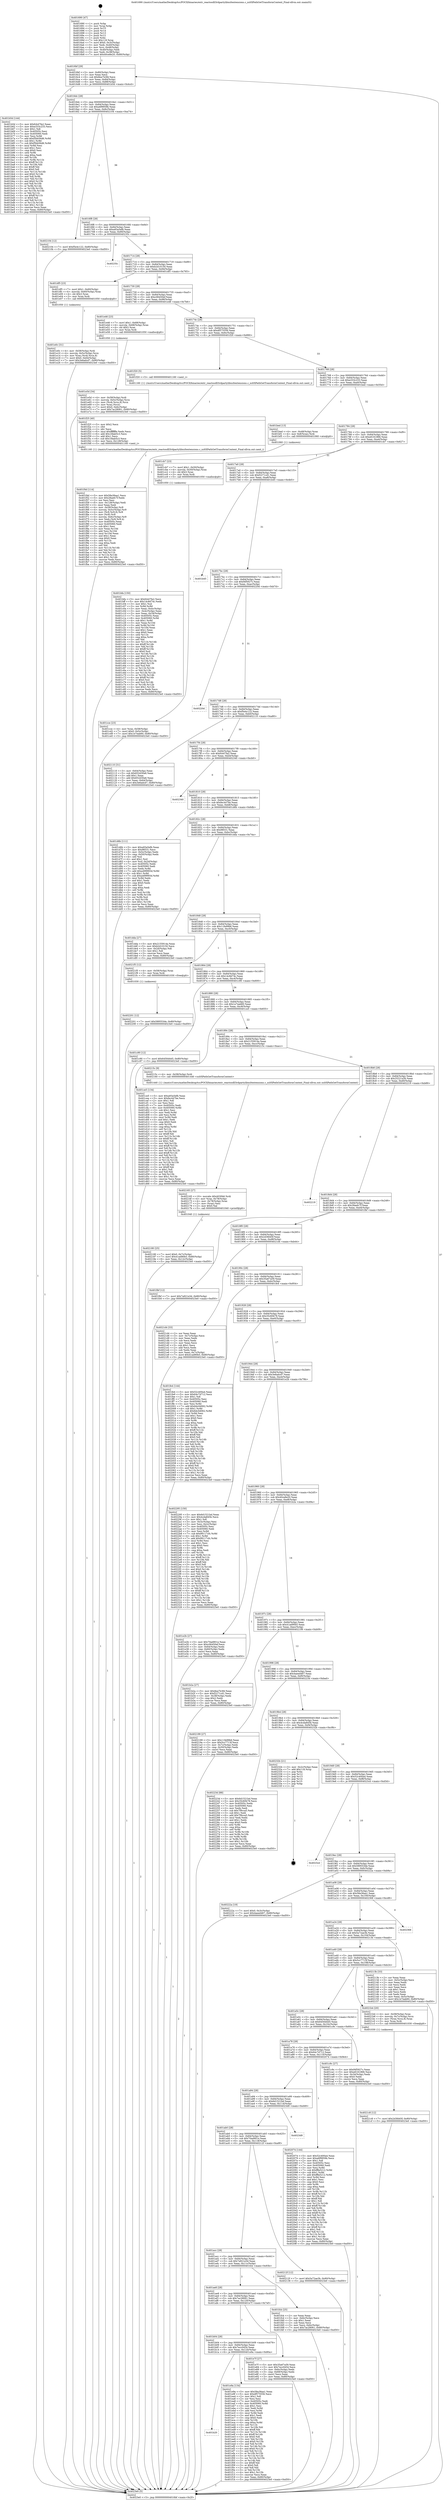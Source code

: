 digraph "0x401690" {
  label = "0x401690 (/mnt/c/Users/mathe/Desktop/tcc/POCII/binaries/extr_reactosdll3rdpartylibxsltextensions.c_xsltXPathGetTransformContext_Final-ollvm.out::main(0))"
  labelloc = "t"
  node[shape=record]

  Entry [label="",width=0.3,height=0.3,shape=circle,fillcolor=black,style=filled]
  "0x4016bf" [label="{
     0x4016bf [29]\l
     | [instrs]\l
     &nbsp;&nbsp;0x4016bf \<+3\>: mov -0x80(%rbp),%eax\l
     &nbsp;&nbsp;0x4016c2 \<+2\>: mov %eax,%ecx\l
     &nbsp;&nbsp;0x4016c4 \<+6\>: sub $0x8ea7b3fd,%ecx\l
     &nbsp;&nbsp;0x4016ca \<+6\>: mov %eax,-0x84(%rbp)\l
     &nbsp;&nbsp;0x4016d0 \<+6\>: mov %ecx,-0x88(%rbp)\l
     &nbsp;&nbsp;0x4016d6 \<+6\>: je 0000000000401b5d \<main+0x4cd\>\l
  }"]
  "0x401b5d" [label="{
     0x401b5d [144]\l
     | [instrs]\l
     &nbsp;&nbsp;0x401b5d \<+5\>: mov $0xfcb47fa2,%eax\l
     &nbsp;&nbsp;0x401b62 \<+5\>: mov $0xe333c233,%ecx\l
     &nbsp;&nbsp;0x401b67 \<+2\>: mov $0x1,%dl\l
     &nbsp;&nbsp;0x401b69 \<+7\>: mov 0x40505c,%esi\l
     &nbsp;&nbsp;0x401b70 \<+7\>: mov 0x405060,%edi\l
     &nbsp;&nbsp;0x401b77 \<+3\>: mov %esi,%r8d\l
     &nbsp;&nbsp;0x401b7a \<+7\>: add $0xf5bb56d6,%r8d\l
     &nbsp;&nbsp;0x401b81 \<+4\>: sub $0x1,%r8d\l
     &nbsp;&nbsp;0x401b85 \<+7\>: sub $0xf5bb56d6,%r8d\l
     &nbsp;&nbsp;0x401b8c \<+4\>: imul %r8d,%esi\l
     &nbsp;&nbsp;0x401b90 \<+3\>: and $0x1,%esi\l
     &nbsp;&nbsp;0x401b93 \<+3\>: cmp $0x0,%esi\l
     &nbsp;&nbsp;0x401b96 \<+4\>: sete %r9b\l
     &nbsp;&nbsp;0x401b9a \<+3\>: cmp $0xa,%edi\l
     &nbsp;&nbsp;0x401b9d \<+4\>: setl %r10b\l
     &nbsp;&nbsp;0x401ba1 \<+3\>: mov %r9b,%r11b\l
     &nbsp;&nbsp;0x401ba4 \<+4\>: xor $0xff,%r11b\l
     &nbsp;&nbsp;0x401ba8 \<+3\>: mov %r10b,%bl\l
     &nbsp;&nbsp;0x401bab \<+3\>: xor $0xff,%bl\l
     &nbsp;&nbsp;0x401bae \<+3\>: xor $0x0,%dl\l
     &nbsp;&nbsp;0x401bb1 \<+3\>: mov %r11b,%r14b\l
     &nbsp;&nbsp;0x401bb4 \<+4\>: and $0x0,%r14b\l
     &nbsp;&nbsp;0x401bb8 \<+3\>: and %dl,%r9b\l
     &nbsp;&nbsp;0x401bbb \<+3\>: mov %bl,%r15b\l
     &nbsp;&nbsp;0x401bbe \<+4\>: and $0x0,%r15b\l
     &nbsp;&nbsp;0x401bc2 \<+3\>: and %dl,%r10b\l
     &nbsp;&nbsp;0x401bc5 \<+3\>: or %r9b,%r14b\l
     &nbsp;&nbsp;0x401bc8 \<+3\>: or %r10b,%r15b\l
     &nbsp;&nbsp;0x401bcb \<+3\>: xor %r15b,%r14b\l
     &nbsp;&nbsp;0x401bce \<+3\>: or %bl,%r11b\l
     &nbsp;&nbsp;0x401bd1 \<+4\>: xor $0xff,%r11b\l
     &nbsp;&nbsp;0x401bd5 \<+3\>: or $0x0,%dl\l
     &nbsp;&nbsp;0x401bd8 \<+3\>: and %dl,%r11b\l
     &nbsp;&nbsp;0x401bdb \<+3\>: or %r11b,%r14b\l
     &nbsp;&nbsp;0x401bde \<+4\>: test $0x1,%r14b\l
     &nbsp;&nbsp;0x401be2 \<+3\>: cmovne %ecx,%eax\l
     &nbsp;&nbsp;0x401be5 \<+3\>: mov %eax,-0x80(%rbp)\l
     &nbsp;&nbsp;0x401be8 \<+5\>: jmp 00000000004023e0 \<main+0xd50\>\l
  }"]
  "0x4016dc" [label="{
     0x4016dc [28]\l
     | [instrs]\l
     &nbsp;&nbsp;0x4016dc \<+5\>: jmp 00000000004016e1 \<main+0x51\>\l
     &nbsp;&nbsp;0x4016e1 \<+6\>: mov -0x84(%rbp),%eax\l
     &nbsp;&nbsp;0x4016e7 \<+5\>: sub $0xa6f9959b,%eax\l
     &nbsp;&nbsp;0x4016ec \<+6\>: mov %eax,-0x8c(%rbp)\l
     &nbsp;&nbsp;0x4016f2 \<+6\>: je 0000000000402104 \<main+0xa74\>\l
  }"]
  Exit [label="",width=0.3,height=0.3,shape=circle,fillcolor=black,style=filled,peripheries=2]
  "0x402104" [label="{
     0x402104 [12]\l
     | [instrs]\l
     &nbsp;&nbsp;0x402104 \<+7\>: movl $0xf5e4c122,-0x80(%rbp)\l
     &nbsp;&nbsp;0x40210b \<+5\>: jmp 00000000004023e0 \<main+0xd50\>\l
  }"]
  "0x4016f8" [label="{
     0x4016f8 [28]\l
     | [instrs]\l
     &nbsp;&nbsp;0x4016f8 \<+5\>: jmp 00000000004016fd \<main+0x6d\>\l
     &nbsp;&nbsp;0x4016fd \<+6\>: mov -0x84(%rbp),%eax\l
     &nbsp;&nbsp;0x401703 \<+5\>: sub $0xa93a5efb,%eax\l
     &nbsp;&nbsp;0x401708 \<+6\>: mov %eax,-0x90(%rbp)\l
     &nbsp;&nbsp;0x40170e \<+6\>: je 000000000040235c \<main+0xccc\>\l
  }"]
  "0x402201" [label="{
     0x402201 [12]\l
     | [instrs]\l
     &nbsp;&nbsp;0x402201 \<+7\>: movl $0x589553de,-0x80(%rbp)\l
     &nbsp;&nbsp;0x402208 \<+5\>: jmp 00000000004023e0 \<main+0xd50\>\l
  }"]
  "0x40235c" [label="{
     0x40235c\l
  }", style=dashed]
  "0x401714" [label="{
     0x401714 [28]\l
     | [instrs]\l
     &nbsp;&nbsp;0x401714 \<+5\>: jmp 0000000000401719 \<main+0x89\>\l
     &nbsp;&nbsp;0x401719 \<+6\>: mov -0x84(%rbp),%eax\l
     &nbsp;&nbsp;0x40171f \<+5\>: sub $0xb2d10150,%eax\l
     &nbsp;&nbsp;0x401724 \<+6\>: mov %eax,-0x94(%rbp)\l
     &nbsp;&nbsp;0x40172a \<+6\>: je 0000000000401df5 \<main+0x765\>\l
  }"]
  "0x4021c8" [label="{
     0x4021c8 [12]\l
     | [instrs]\l
     &nbsp;&nbsp;0x4021c8 \<+7\>: movl $0x2d3fd45f,-0x80(%rbp)\l
     &nbsp;&nbsp;0x4021cf \<+5\>: jmp 00000000004023e0 \<main+0xd50\>\l
  }"]
  "0x401df5" [label="{
     0x401df5 [23]\l
     | [instrs]\l
     &nbsp;&nbsp;0x401df5 \<+7\>: movl $0x1,-0x60(%rbp)\l
     &nbsp;&nbsp;0x401dfc \<+4\>: movslq -0x60(%rbp),%rax\l
     &nbsp;&nbsp;0x401e00 \<+4\>: shl $0x3,%rax\l
     &nbsp;&nbsp;0x401e04 \<+3\>: mov %rax,%rdi\l
     &nbsp;&nbsp;0x401e07 \<+5\>: call 0000000000401050 \<malloc@plt\>\l
     | [calls]\l
     &nbsp;&nbsp;0x401050 \{1\} (unknown)\l
  }"]
  "0x401730" [label="{
     0x401730 [28]\l
     | [instrs]\l
     &nbsp;&nbsp;0x401730 \<+5\>: jmp 0000000000401735 \<main+0xa5\>\l
     &nbsp;&nbsp;0x401735 \<+6\>: mov -0x84(%rbp),%eax\l
     &nbsp;&nbsp;0x40173b \<+5\>: sub $0xc06450ef,%eax\l
     &nbsp;&nbsp;0x401740 \<+6\>: mov %eax,-0x98(%rbp)\l
     &nbsp;&nbsp;0x401746 \<+6\>: je 0000000000401e46 \<main+0x7b6\>\l
  }"]
  "0x402180" [label="{
     0x402180 [25]\l
     | [instrs]\l
     &nbsp;&nbsp;0x402180 \<+7\>: movl $0x0,-0x7c(%rbp)\l
     &nbsp;&nbsp;0x402187 \<+7\>: movl $0x41ad90b5,-0x80(%rbp)\l
     &nbsp;&nbsp;0x40218e \<+6\>: mov %eax,-0x12c(%rbp)\l
     &nbsp;&nbsp;0x402194 \<+5\>: jmp 00000000004023e0 \<main+0xd50\>\l
  }"]
  "0x401e46" [label="{
     0x401e46 [23]\l
     | [instrs]\l
     &nbsp;&nbsp;0x401e46 \<+7\>: movl $0x1,-0x68(%rbp)\l
     &nbsp;&nbsp;0x401e4d \<+4\>: movslq -0x68(%rbp),%rax\l
     &nbsp;&nbsp;0x401e51 \<+4\>: shl $0x2,%rax\l
     &nbsp;&nbsp;0x401e55 \<+3\>: mov %rax,%rdi\l
     &nbsp;&nbsp;0x401e58 \<+5\>: call 0000000000401050 \<malloc@plt\>\l
     | [calls]\l
     &nbsp;&nbsp;0x401050 \{1\} (unknown)\l
  }"]
  "0x40174c" [label="{
     0x40174c [28]\l
     | [instrs]\l
     &nbsp;&nbsp;0x40174c \<+5\>: jmp 0000000000401751 \<main+0xc1\>\l
     &nbsp;&nbsp;0x401751 \<+6\>: mov -0x84(%rbp),%eax\l
     &nbsp;&nbsp;0x401757 \<+5\>: sub $0xdf575556,%eax\l
     &nbsp;&nbsp;0x40175c \<+6\>: mov %eax,-0x9c(%rbp)\l
     &nbsp;&nbsp;0x401762 \<+6\>: je 0000000000401f20 \<main+0x890\>\l
  }"]
  "0x402165" [label="{
     0x402165 [27]\l
     | [instrs]\l
     &nbsp;&nbsp;0x402165 \<+10\>: movabs $0x4030b6,%rdi\l
     &nbsp;&nbsp;0x40216f \<+4\>: mov %rax,-0x78(%rbp)\l
     &nbsp;&nbsp;0x402173 \<+4\>: mov -0x78(%rbp),%rax\l
     &nbsp;&nbsp;0x402177 \<+2\>: mov (%rax),%esi\l
     &nbsp;&nbsp;0x402179 \<+2\>: mov $0x0,%al\l
     &nbsp;&nbsp;0x40217b \<+5\>: call 0000000000401040 \<printf@plt\>\l
     | [calls]\l
     &nbsp;&nbsp;0x401040 \{1\} (unknown)\l
  }"]
  "0x401f20" [label="{
     0x401f20 [5]\l
     | [instrs]\l
     &nbsp;&nbsp;0x401f20 \<+5\>: call 0000000000401160 \<next_i\>\l
     | [calls]\l
     &nbsp;&nbsp;0x401160 \{1\} (/mnt/c/Users/mathe/Desktop/tcc/POCII/binaries/extr_reactosdll3rdpartylibxsltextensions.c_xsltXPathGetTransformContext_Final-ollvm.out::next_i)\l
  }"]
  "0x401768" [label="{
     0x401768 [28]\l
     | [instrs]\l
     &nbsp;&nbsp;0x401768 \<+5\>: jmp 000000000040176d \<main+0xdd\>\l
     &nbsp;&nbsp;0x40176d \<+6\>: mov -0x84(%rbp),%eax\l
     &nbsp;&nbsp;0x401773 \<+5\>: sub $0xe333c233,%eax\l
     &nbsp;&nbsp;0x401778 \<+6\>: mov %eax,-0xa0(%rbp)\l
     &nbsp;&nbsp;0x40177e \<+6\>: je 0000000000401bed \<main+0x55d\>\l
  }"]
  "0x401f4d" [label="{
     0x401f4d [114]\l
     | [instrs]\l
     &nbsp;&nbsp;0x401f4d \<+5\>: mov $0x58a36aa1,%ecx\l
     &nbsp;&nbsp;0x401f52 \<+5\>: mov $0x28aefc7f,%edx\l
     &nbsp;&nbsp;0x401f57 \<+2\>: xor %esi,%esi\l
     &nbsp;&nbsp;0x401f59 \<+6\>: mov -0x128(%rbp),%edi\l
     &nbsp;&nbsp;0x401f5f \<+3\>: imul %eax,%edi\l
     &nbsp;&nbsp;0x401f62 \<+4\>: mov -0x58(%rbp),%r8\l
     &nbsp;&nbsp;0x401f66 \<+4\>: movslq -0x5c(%rbp),%r9\l
     &nbsp;&nbsp;0x401f6a \<+4\>: mov (%r8,%r9,8),%r8\l
     &nbsp;&nbsp;0x401f6e \<+3\>: mov (%r8),%r8\l
     &nbsp;&nbsp;0x401f71 \<+4\>: movslq -0x6c(%rbp),%r9\l
     &nbsp;&nbsp;0x401f75 \<+4\>: mov %edi,(%r8,%r9,4)\l
     &nbsp;&nbsp;0x401f79 \<+7\>: mov 0x40505c,%eax\l
     &nbsp;&nbsp;0x401f80 \<+7\>: mov 0x405060,%edi\l
     &nbsp;&nbsp;0x401f87 \<+3\>: sub $0x1,%esi\l
     &nbsp;&nbsp;0x401f8a \<+3\>: mov %eax,%r10d\l
     &nbsp;&nbsp;0x401f8d \<+3\>: add %esi,%r10d\l
     &nbsp;&nbsp;0x401f90 \<+4\>: imul %r10d,%eax\l
     &nbsp;&nbsp;0x401f94 \<+3\>: and $0x1,%eax\l
     &nbsp;&nbsp;0x401f97 \<+3\>: cmp $0x0,%eax\l
     &nbsp;&nbsp;0x401f9a \<+4\>: sete %r11b\l
     &nbsp;&nbsp;0x401f9e \<+3\>: cmp $0xa,%edi\l
     &nbsp;&nbsp;0x401fa1 \<+3\>: setl %bl\l
     &nbsp;&nbsp;0x401fa4 \<+3\>: mov %r11b,%r14b\l
     &nbsp;&nbsp;0x401fa7 \<+3\>: and %bl,%r14b\l
     &nbsp;&nbsp;0x401faa \<+3\>: xor %bl,%r11b\l
     &nbsp;&nbsp;0x401fad \<+3\>: or %r11b,%r14b\l
     &nbsp;&nbsp;0x401fb0 \<+4\>: test $0x1,%r14b\l
     &nbsp;&nbsp;0x401fb4 \<+3\>: cmovne %edx,%ecx\l
     &nbsp;&nbsp;0x401fb7 \<+3\>: mov %ecx,-0x80(%rbp)\l
     &nbsp;&nbsp;0x401fba \<+5\>: jmp 00000000004023e0 \<main+0xd50\>\l
  }"]
  "0x401bed" [label="{
     0x401bed [13]\l
     | [instrs]\l
     &nbsp;&nbsp;0x401bed \<+4\>: mov -0x48(%rbp),%rax\l
     &nbsp;&nbsp;0x401bf1 \<+4\>: mov 0x8(%rax),%rdi\l
     &nbsp;&nbsp;0x401bf5 \<+5\>: call 0000000000401060 \<atoi@plt\>\l
     | [calls]\l
     &nbsp;&nbsp;0x401060 \{1\} (unknown)\l
  }"]
  "0x401784" [label="{
     0x401784 [28]\l
     | [instrs]\l
     &nbsp;&nbsp;0x401784 \<+5\>: jmp 0000000000401789 \<main+0xf9\>\l
     &nbsp;&nbsp;0x401789 \<+6\>: mov -0x84(%rbp),%eax\l
     &nbsp;&nbsp;0x40178f \<+5\>: sub $0xe6161866,%eax\l
     &nbsp;&nbsp;0x401794 \<+6\>: mov %eax,-0xa4(%rbp)\l
     &nbsp;&nbsp;0x40179a \<+6\>: je 0000000000401cb7 \<main+0x627\>\l
  }"]
  "0x401f25" [label="{
     0x401f25 [40]\l
     | [instrs]\l
     &nbsp;&nbsp;0x401f25 \<+5\>: mov $0x2,%ecx\l
     &nbsp;&nbsp;0x401f2a \<+1\>: cltd\l
     &nbsp;&nbsp;0x401f2b \<+2\>: idiv %ecx\l
     &nbsp;&nbsp;0x401f2d \<+6\>: imul $0xfffffffe,%edx,%ecx\l
     &nbsp;&nbsp;0x401f33 \<+6\>: add $0x1fdab5c3,%ecx\l
     &nbsp;&nbsp;0x401f39 \<+3\>: add $0x1,%ecx\l
     &nbsp;&nbsp;0x401f3c \<+6\>: sub $0x1fdab5c3,%ecx\l
     &nbsp;&nbsp;0x401f42 \<+6\>: mov %ecx,-0x128(%rbp)\l
     &nbsp;&nbsp;0x401f48 \<+5\>: call 0000000000401160 \<next_i\>\l
     | [calls]\l
     &nbsp;&nbsp;0x401160 \{1\} (/mnt/c/Users/mathe/Desktop/tcc/POCII/binaries/extr_reactosdll3rdpartylibxsltextensions.c_xsltXPathGetTransformContext_Final-ollvm.out::next_i)\l
  }"]
  "0x401cb7" [label="{
     0x401cb7 [23]\l
     | [instrs]\l
     &nbsp;&nbsp;0x401cb7 \<+7\>: movl $0x1,-0x50(%rbp)\l
     &nbsp;&nbsp;0x401cbe \<+4\>: movslq -0x50(%rbp),%rax\l
     &nbsp;&nbsp;0x401cc2 \<+4\>: shl $0x3,%rax\l
     &nbsp;&nbsp;0x401cc6 \<+3\>: mov %rax,%rdi\l
     &nbsp;&nbsp;0x401cc9 \<+5\>: call 0000000000401050 \<malloc@plt\>\l
     | [calls]\l
     &nbsp;&nbsp;0x401050 \{1\} (unknown)\l
  }"]
  "0x4017a0" [label="{
     0x4017a0 [28]\l
     | [instrs]\l
     &nbsp;&nbsp;0x4017a0 \<+5\>: jmp 00000000004017a5 \<main+0x115\>\l
     &nbsp;&nbsp;0x4017a5 \<+6\>: mov -0x84(%rbp),%eax\l
     &nbsp;&nbsp;0x4017ab \<+5\>: sub $0xf2271cd1,%eax\l
     &nbsp;&nbsp;0x4017b0 \<+6\>: mov %eax,-0xa8(%rbp)\l
     &nbsp;&nbsp;0x4017b6 \<+6\>: je 0000000000401b45 \<main+0x4b5\>\l
  }"]
  "0x401b20" [label="{
     0x401b20\l
  }", style=dashed]
  "0x401b45" [label="{
     0x401b45\l
  }", style=dashed]
  "0x4017bc" [label="{
     0x4017bc [28]\l
     | [instrs]\l
     &nbsp;&nbsp;0x4017bc \<+5\>: jmp 00000000004017c1 \<main+0x131\>\l
     &nbsp;&nbsp;0x4017c1 \<+6\>: mov -0x84(%rbp),%eax\l
     &nbsp;&nbsp;0x4017c7 \<+5\>: sub $0xf4f5927c,%eax\l
     &nbsp;&nbsp;0x4017cc \<+6\>: mov %eax,-0xac(%rbp)\l
     &nbsp;&nbsp;0x4017d2 \<+6\>: je 000000000040220d \<main+0xb7d\>\l
  }"]
  "0x401e9a" [label="{
     0x401e9a [134]\l
     | [instrs]\l
     &nbsp;&nbsp;0x401e9a \<+5\>: mov $0x58a36aa1,%eax\l
     &nbsp;&nbsp;0x401e9f \<+5\>: mov $0xdf575556,%ecx\l
     &nbsp;&nbsp;0x401ea4 \<+2\>: mov $0x1,%dl\l
     &nbsp;&nbsp;0x401ea6 \<+2\>: xor %esi,%esi\l
     &nbsp;&nbsp;0x401ea8 \<+7\>: mov 0x40505c,%edi\l
     &nbsp;&nbsp;0x401eaf \<+8\>: mov 0x405060,%r8d\l
     &nbsp;&nbsp;0x401eb7 \<+3\>: sub $0x1,%esi\l
     &nbsp;&nbsp;0x401eba \<+3\>: mov %edi,%r9d\l
     &nbsp;&nbsp;0x401ebd \<+3\>: add %esi,%r9d\l
     &nbsp;&nbsp;0x401ec0 \<+4\>: imul %r9d,%edi\l
     &nbsp;&nbsp;0x401ec4 \<+3\>: and $0x1,%edi\l
     &nbsp;&nbsp;0x401ec7 \<+3\>: cmp $0x0,%edi\l
     &nbsp;&nbsp;0x401eca \<+4\>: sete %r10b\l
     &nbsp;&nbsp;0x401ece \<+4\>: cmp $0xa,%r8d\l
     &nbsp;&nbsp;0x401ed2 \<+4\>: setl %r11b\l
     &nbsp;&nbsp;0x401ed6 \<+3\>: mov %r10b,%bl\l
     &nbsp;&nbsp;0x401ed9 \<+3\>: xor $0xff,%bl\l
     &nbsp;&nbsp;0x401edc \<+3\>: mov %r11b,%r14b\l
     &nbsp;&nbsp;0x401edf \<+4\>: xor $0xff,%r14b\l
     &nbsp;&nbsp;0x401ee3 \<+3\>: xor $0x0,%dl\l
     &nbsp;&nbsp;0x401ee6 \<+3\>: mov %bl,%r15b\l
     &nbsp;&nbsp;0x401ee9 \<+4\>: and $0x0,%r15b\l
     &nbsp;&nbsp;0x401eed \<+3\>: and %dl,%r10b\l
     &nbsp;&nbsp;0x401ef0 \<+3\>: mov %r14b,%r12b\l
     &nbsp;&nbsp;0x401ef3 \<+4\>: and $0x0,%r12b\l
     &nbsp;&nbsp;0x401ef7 \<+3\>: and %dl,%r11b\l
     &nbsp;&nbsp;0x401efa \<+3\>: or %r10b,%r15b\l
     &nbsp;&nbsp;0x401efd \<+3\>: or %r11b,%r12b\l
     &nbsp;&nbsp;0x401f00 \<+3\>: xor %r12b,%r15b\l
     &nbsp;&nbsp;0x401f03 \<+3\>: or %r14b,%bl\l
     &nbsp;&nbsp;0x401f06 \<+3\>: xor $0xff,%bl\l
     &nbsp;&nbsp;0x401f09 \<+3\>: or $0x0,%dl\l
     &nbsp;&nbsp;0x401f0c \<+2\>: and %dl,%bl\l
     &nbsp;&nbsp;0x401f0e \<+3\>: or %bl,%r15b\l
     &nbsp;&nbsp;0x401f11 \<+4\>: test $0x1,%r15b\l
     &nbsp;&nbsp;0x401f15 \<+3\>: cmovne %ecx,%eax\l
     &nbsp;&nbsp;0x401f18 \<+3\>: mov %eax,-0x80(%rbp)\l
     &nbsp;&nbsp;0x401f1b \<+5\>: jmp 00000000004023e0 \<main+0xd50\>\l
  }"]
  "0x40220d" [label="{
     0x40220d\l
  }", style=dashed]
  "0x4017d8" [label="{
     0x4017d8 [28]\l
     | [instrs]\l
     &nbsp;&nbsp;0x4017d8 \<+5\>: jmp 00000000004017dd \<main+0x14d\>\l
     &nbsp;&nbsp;0x4017dd \<+6\>: mov -0x84(%rbp),%eax\l
     &nbsp;&nbsp;0x4017e3 \<+5\>: sub $0xf5e4c122,%eax\l
     &nbsp;&nbsp;0x4017e8 \<+6\>: mov %eax,-0xb0(%rbp)\l
     &nbsp;&nbsp;0x4017ee \<+6\>: je 0000000000402110 \<main+0xa80\>\l
  }"]
  "0x401b04" [label="{
     0x401b04 [28]\l
     | [instrs]\l
     &nbsp;&nbsp;0x401b04 \<+5\>: jmp 0000000000401b09 \<main+0x479\>\l
     &nbsp;&nbsp;0x401b09 \<+6\>: mov -0x84(%rbp),%eax\l
     &nbsp;&nbsp;0x401b0f \<+5\>: sub $0x7ecc0454,%eax\l
     &nbsp;&nbsp;0x401b14 \<+6\>: mov %eax,-0x124(%rbp)\l
     &nbsp;&nbsp;0x401b1a \<+6\>: je 0000000000401e9a \<main+0x80a\>\l
  }"]
  "0x402110" [label="{
     0x402110 [31]\l
     | [instrs]\l
     &nbsp;&nbsp;0x402110 \<+3\>: mov -0x64(%rbp),%eax\l
     &nbsp;&nbsp;0x402113 \<+5\>: sub $0x652d30a6,%eax\l
     &nbsp;&nbsp;0x402118 \<+3\>: add $0x1,%eax\l
     &nbsp;&nbsp;0x40211b \<+5\>: add $0x652d30a6,%eax\l
     &nbsp;&nbsp;0x402120 \<+3\>: mov %eax,-0x64(%rbp)\l
     &nbsp;&nbsp;0x402123 \<+7\>: movl $0x3e6adcd7,-0x80(%rbp)\l
     &nbsp;&nbsp;0x40212a \<+5\>: jmp 00000000004023e0 \<main+0xd50\>\l
  }"]
  "0x4017f4" [label="{
     0x4017f4 [28]\l
     | [instrs]\l
     &nbsp;&nbsp;0x4017f4 \<+5\>: jmp 00000000004017f9 \<main+0x169\>\l
     &nbsp;&nbsp;0x4017f9 \<+6\>: mov -0x84(%rbp),%eax\l
     &nbsp;&nbsp;0x4017ff \<+5\>: sub $0xfcb47fa2,%eax\l
     &nbsp;&nbsp;0x401804 \<+6\>: mov %eax,-0xb4(%rbp)\l
     &nbsp;&nbsp;0x40180a \<+6\>: je 0000000000402340 \<main+0xcb0\>\l
  }"]
  "0x401e7f" [label="{
     0x401e7f [27]\l
     | [instrs]\l
     &nbsp;&nbsp;0x401e7f \<+5\>: mov $0x35a67a59,%eax\l
     &nbsp;&nbsp;0x401e84 \<+5\>: mov $0x7ecc0454,%ecx\l
     &nbsp;&nbsp;0x401e89 \<+3\>: mov -0x6c(%rbp),%edx\l
     &nbsp;&nbsp;0x401e8c \<+3\>: cmp -0x68(%rbp),%edx\l
     &nbsp;&nbsp;0x401e8f \<+3\>: cmovl %ecx,%eax\l
     &nbsp;&nbsp;0x401e92 \<+3\>: mov %eax,-0x80(%rbp)\l
     &nbsp;&nbsp;0x401e95 \<+5\>: jmp 00000000004023e0 \<main+0xd50\>\l
  }"]
  "0x402340" [label="{
     0x402340\l
  }", style=dashed]
  "0x401810" [label="{
     0x401810 [28]\l
     | [instrs]\l
     &nbsp;&nbsp;0x401810 \<+5\>: jmp 0000000000401815 \<main+0x185\>\l
     &nbsp;&nbsp;0x401815 \<+6\>: mov -0x84(%rbp),%eax\l
     &nbsp;&nbsp;0x40181b \<+5\>: sub $0xfec447be,%eax\l
     &nbsp;&nbsp;0x401820 \<+6\>: mov %eax,-0xb8(%rbp)\l
     &nbsp;&nbsp;0x401826 \<+6\>: je 0000000000401d6b \<main+0x6db\>\l
  }"]
  "0x401ae8" [label="{
     0x401ae8 [28]\l
     | [instrs]\l
     &nbsp;&nbsp;0x401ae8 \<+5\>: jmp 0000000000401aed \<main+0x45d\>\l
     &nbsp;&nbsp;0x401aed \<+6\>: mov -0x84(%rbp),%eax\l
     &nbsp;&nbsp;0x401af3 \<+5\>: sub $0x7ac28061,%eax\l
     &nbsp;&nbsp;0x401af8 \<+6\>: mov %eax,-0x120(%rbp)\l
     &nbsp;&nbsp;0x401afe \<+6\>: je 0000000000401e7f \<main+0x7ef\>\l
  }"]
  "0x401d6b" [label="{
     0x401d6b [111]\l
     | [instrs]\l
     &nbsp;&nbsp;0x401d6b \<+5\>: mov $0xa93a5efb,%eax\l
     &nbsp;&nbsp;0x401d70 \<+5\>: mov $0x98531,%ecx\l
     &nbsp;&nbsp;0x401d75 \<+3\>: mov -0x5c(%rbp),%edx\l
     &nbsp;&nbsp;0x401d78 \<+3\>: cmp -0x50(%rbp),%edx\l
     &nbsp;&nbsp;0x401d7b \<+4\>: setl %sil\l
     &nbsp;&nbsp;0x401d7f \<+4\>: and $0x1,%sil\l
     &nbsp;&nbsp;0x401d83 \<+4\>: mov %sil,-0x2d(%rbp)\l
     &nbsp;&nbsp;0x401d87 \<+7\>: mov 0x40505c,%edx\l
     &nbsp;&nbsp;0x401d8e \<+7\>: mov 0x405060,%edi\l
     &nbsp;&nbsp;0x401d95 \<+3\>: mov %edx,%r8d\l
     &nbsp;&nbsp;0x401d98 \<+7\>: add $0xa499993d,%r8d\l
     &nbsp;&nbsp;0x401d9f \<+4\>: sub $0x1,%r8d\l
     &nbsp;&nbsp;0x401da3 \<+7\>: sub $0xa499993d,%r8d\l
     &nbsp;&nbsp;0x401daa \<+4\>: imul %r8d,%edx\l
     &nbsp;&nbsp;0x401dae \<+3\>: and $0x1,%edx\l
     &nbsp;&nbsp;0x401db1 \<+3\>: cmp $0x0,%edx\l
     &nbsp;&nbsp;0x401db4 \<+4\>: sete %sil\l
     &nbsp;&nbsp;0x401db8 \<+3\>: cmp $0xa,%edi\l
     &nbsp;&nbsp;0x401dbb \<+4\>: setl %r9b\l
     &nbsp;&nbsp;0x401dbf \<+3\>: mov %sil,%r10b\l
     &nbsp;&nbsp;0x401dc2 \<+3\>: and %r9b,%r10b\l
     &nbsp;&nbsp;0x401dc5 \<+3\>: xor %r9b,%sil\l
     &nbsp;&nbsp;0x401dc8 \<+3\>: or %sil,%r10b\l
     &nbsp;&nbsp;0x401dcb \<+4\>: test $0x1,%r10b\l
     &nbsp;&nbsp;0x401dcf \<+3\>: cmovne %ecx,%eax\l
     &nbsp;&nbsp;0x401dd2 \<+3\>: mov %eax,-0x80(%rbp)\l
     &nbsp;&nbsp;0x401dd5 \<+5\>: jmp 00000000004023e0 \<main+0xd50\>\l
  }"]
  "0x40182c" [label="{
     0x40182c [28]\l
     | [instrs]\l
     &nbsp;&nbsp;0x40182c \<+5\>: jmp 0000000000401831 \<main+0x1a1\>\l
     &nbsp;&nbsp;0x401831 \<+6\>: mov -0x84(%rbp),%eax\l
     &nbsp;&nbsp;0x401837 \<+5\>: sub $0x98531,%eax\l
     &nbsp;&nbsp;0x40183c \<+6\>: mov %eax,-0xbc(%rbp)\l
     &nbsp;&nbsp;0x401842 \<+6\>: je 0000000000401dda \<main+0x74a\>\l
  }"]
  "0x401fcb" [label="{
     0x401fcb [25]\l
     | [instrs]\l
     &nbsp;&nbsp;0x401fcb \<+2\>: xor %eax,%eax\l
     &nbsp;&nbsp;0x401fcd \<+3\>: mov -0x6c(%rbp),%ecx\l
     &nbsp;&nbsp;0x401fd0 \<+3\>: sub $0x1,%eax\l
     &nbsp;&nbsp;0x401fd3 \<+2\>: sub %eax,%ecx\l
     &nbsp;&nbsp;0x401fd5 \<+3\>: mov %ecx,-0x6c(%rbp)\l
     &nbsp;&nbsp;0x401fd8 \<+7\>: movl $0x7ac28061,-0x80(%rbp)\l
     &nbsp;&nbsp;0x401fdf \<+5\>: jmp 00000000004023e0 \<main+0xd50\>\l
  }"]
  "0x401dda" [label="{
     0x401dda [27]\l
     | [instrs]\l
     &nbsp;&nbsp;0x401dda \<+5\>: mov $0x2155914a,%eax\l
     &nbsp;&nbsp;0x401ddf \<+5\>: mov $0xb2d10150,%ecx\l
     &nbsp;&nbsp;0x401de4 \<+3\>: mov -0x2d(%rbp),%dl\l
     &nbsp;&nbsp;0x401de7 \<+3\>: test $0x1,%dl\l
     &nbsp;&nbsp;0x401dea \<+3\>: cmovne %ecx,%eax\l
     &nbsp;&nbsp;0x401ded \<+3\>: mov %eax,-0x80(%rbp)\l
     &nbsp;&nbsp;0x401df0 \<+5\>: jmp 00000000004023e0 \<main+0xd50\>\l
  }"]
  "0x401848" [label="{
     0x401848 [28]\l
     | [instrs]\l
     &nbsp;&nbsp;0x401848 \<+5\>: jmp 000000000040184d \<main+0x1bd\>\l
     &nbsp;&nbsp;0x40184d \<+6\>: mov -0x84(%rbp),%eax\l
     &nbsp;&nbsp;0x401853 \<+5\>: sub $0x11fe99b6,%eax\l
     &nbsp;&nbsp;0x401858 \<+6\>: mov %eax,-0xc0(%rbp)\l
     &nbsp;&nbsp;0x40185e \<+6\>: je 00000000004021f5 \<main+0xb65\>\l
  }"]
  "0x401acc" [label="{
     0x401acc [28]\l
     | [instrs]\l
     &nbsp;&nbsp;0x401acc \<+5\>: jmp 0000000000401ad1 \<main+0x441\>\l
     &nbsp;&nbsp;0x401ad1 \<+6\>: mov -0x84(%rbp),%eax\l
     &nbsp;&nbsp;0x401ad7 \<+5\>: sub $0x7a921e3d,%eax\l
     &nbsp;&nbsp;0x401adc \<+6\>: mov %eax,-0x11c(%rbp)\l
     &nbsp;&nbsp;0x401ae2 \<+6\>: je 0000000000401fcb \<main+0x93b\>\l
  }"]
  "0x4021f5" [label="{
     0x4021f5 [12]\l
     | [instrs]\l
     &nbsp;&nbsp;0x4021f5 \<+4\>: mov -0x58(%rbp),%rax\l
     &nbsp;&nbsp;0x4021f9 \<+3\>: mov %rax,%rdi\l
     &nbsp;&nbsp;0x4021fc \<+5\>: call 0000000000401030 \<free@plt\>\l
     | [calls]\l
     &nbsp;&nbsp;0x401030 \{1\} (unknown)\l
  }"]
  "0x401864" [label="{
     0x401864 [28]\l
     | [instrs]\l
     &nbsp;&nbsp;0x401864 \<+5\>: jmp 0000000000401869 \<main+0x1d9\>\l
     &nbsp;&nbsp;0x401869 \<+6\>: mov -0x84(%rbp),%eax\l
     &nbsp;&nbsp;0x40186f \<+5\>: sub $0x14c8d74c,%eax\l
     &nbsp;&nbsp;0x401874 \<+6\>: mov %eax,-0xc4(%rbp)\l
     &nbsp;&nbsp;0x40187a \<+6\>: je 0000000000401c90 \<main+0x600\>\l
  }"]
  "0x40212f" [label="{
     0x40212f [12]\l
     | [instrs]\l
     &nbsp;&nbsp;0x40212f \<+7\>: movl $0x5a72ae3b,-0x80(%rbp)\l
     &nbsp;&nbsp;0x402136 \<+5\>: jmp 00000000004023e0 \<main+0xd50\>\l
  }"]
  "0x401c90" [label="{
     0x401c90 [12]\l
     | [instrs]\l
     &nbsp;&nbsp;0x401c90 \<+7\>: movl $0x6450d445,-0x80(%rbp)\l
     &nbsp;&nbsp;0x401c97 \<+5\>: jmp 00000000004023e0 \<main+0xd50\>\l
  }"]
  "0x401880" [label="{
     0x401880 [28]\l
     | [instrs]\l
     &nbsp;&nbsp;0x401880 \<+5\>: jmp 0000000000401885 \<main+0x1f5\>\l
     &nbsp;&nbsp;0x401885 \<+6\>: mov -0x84(%rbp),%eax\l
     &nbsp;&nbsp;0x40188b \<+5\>: sub $0x1e7eab60,%eax\l
     &nbsp;&nbsp;0x401890 \<+6\>: mov %eax,-0xc8(%rbp)\l
     &nbsp;&nbsp;0x401896 \<+6\>: je 0000000000401ce5 \<main+0x655\>\l
  }"]
  "0x401ab0" [label="{
     0x401ab0 [28]\l
     | [instrs]\l
     &nbsp;&nbsp;0x401ab0 \<+5\>: jmp 0000000000401ab5 \<main+0x425\>\l
     &nbsp;&nbsp;0x401ab5 \<+6\>: mov -0x84(%rbp),%eax\l
     &nbsp;&nbsp;0x401abb \<+5\>: sub $0x70ad901e,%eax\l
     &nbsp;&nbsp;0x401ac0 \<+6\>: mov %eax,-0x118(%rbp)\l
     &nbsp;&nbsp;0x401ac6 \<+6\>: je 000000000040212f \<main+0xa9f\>\l
  }"]
  "0x401ce5" [label="{
     0x401ce5 [134]\l
     | [instrs]\l
     &nbsp;&nbsp;0x401ce5 \<+5\>: mov $0xa93a5efb,%eax\l
     &nbsp;&nbsp;0x401cea \<+5\>: mov $0xfec447be,%ecx\l
     &nbsp;&nbsp;0x401cef \<+2\>: mov $0x1,%dl\l
     &nbsp;&nbsp;0x401cf1 \<+2\>: xor %esi,%esi\l
     &nbsp;&nbsp;0x401cf3 \<+7\>: mov 0x40505c,%edi\l
     &nbsp;&nbsp;0x401cfa \<+8\>: mov 0x405060,%r8d\l
     &nbsp;&nbsp;0x401d02 \<+3\>: sub $0x1,%esi\l
     &nbsp;&nbsp;0x401d05 \<+3\>: mov %edi,%r9d\l
     &nbsp;&nbsp;0x401d08 \<+3\>: add %esi,%r9d\l
     &nbsp;&nbsp;0x401d0b \<+4\>: imul %r9d,%edi\l
     &nbsp;&nbsp;0x401d0f \<+3\>: and $0x1,%edi\l
     &nbsp;&nbsp;0x401d12 \<+3\>: cmp $0x0,%edi\l
     &nbsp;&nbsp;0x401d15 \<+4\>: sete %r10b\l
     &nbsp;&nbsp;0x401d19 \<+4\>: cmp $0xa,%r8d\l
     &nbsp;&nbsp;0x401d1d \<+4\>: setl %r11b\l
     &nbsp;&nbsp;0x401d21 \<+3\>: mov %r10b,%bl\l
     &nbsp;&nbsp;0x401d24 \<+3\>: xor $0xff,%bl\l
     &nbsp;&nbsp;0x401d27 \<+3\>: mov %r11b,%r14b\l
     &nbsp;&nbsp;0x401d2a \<+4\>: xor $0xff,%r14b\l
     &nbsp;&nbsp;0x401d2e \<+3\>: xor $0x1,%dl\l
     &nbsp;&nbsp;0x401d31 \<+3\>: mov %bl,%r15b\l
     &nbsp;&nbsp;0x401d34 \<+4\>: and $0xff,%r15b\l
     &nbsp;&nbsp;0x401d38 \<+3\>: and %dl,%r10b\l
     &nbsp;&nbsp;0x401d3b \<+3\>: mov %r14b,%r12b\l
     &nbsp;&nbsp;0x401d3e \<+4\>: and $0xff,%r12b\l
     &nbsp;&nbsp;0x401d42 \<+3\>: and %dl,%r11b\l
     &nbsp;&nbsp;0x401d45 \<+3\>: or %r10b,%r15b\l
     &nbsp;&nbsp;0x401d48 \<+3\>: or %r11b,%r12b\l
     &nbsp;&nbsp;0x401d4b \<+3\>: xor %r12b,%r15b\l
     &nbsp;&nbsp;0x401d4e \<+3\>: or %r14b,%bl\l
     &nbsp;&nbsp;0x401d51 \<+3\>: xor $0xff,%bl\l
     &nbsp;&nbsp;0x401d54 \<+3\>: or $0x1,%dl\l
     &nbsp;&nbsp;0x401d57 \<+2\>: and %dl,%bl\l
     &nbsp;&nbsp;0x401d59 \<+3\>: or %bl,%r15b\l
     &nbsp;&nbsp;0x401d5c \<+4\>: test $0x1,%r15b\l
     &nbsp;&nbsp;0x401d60 \<+3\>: cmovne %ecx,%eax\l
     &nbsp;&nbsp;0x401d63 \<+3\>: mov %eax,-0x80(%rbp)\l
     &nbsp;&nbsp;0x401d66 \<+5\>: jmp 00000000004023e0 \<main+0xd50\>\l
  }"]
  "0x40189c" [label="{
     0x40189c [28]\l
     | [instrs]\l
     &nbsp;&nbsp;0x40189c \<+5\>: jmp 00000000004018a1 \<main+0x211\>\l
     &nbsp;&nbsp;0x4018a1 \<+6\>: mov -0x84(%rbp),%eax\l
     &nbsp;&nbsp;0x4018a7 \<+5\>: sub $0x2155914a,%eax\l
     &nbsp;&nbsp;0x4018ac \<+6\>: mov %eax,-0xcc(%rbp)\l
     &nbsp;&nbsp;0x4018b2 \<+6\>: je 000000000040215c \<main+0xacc\>\l
  }"]
  "0x4023d9" [label="{
     0x4023d9\l
  }", style=dashed]
  "0x40215c" [label="{
     0x40215c [9]\l
     | [instrs]\l
     &nbsp;&nbsp;0x40215c \<+4\>: mov -0x58(%rbp),%rdi\l
     &nbsp;&nbsp;0x402160 \<+5\>: call 0000000000401440 \<xsltXPathGetTransformContext\>\l
     | [calls]\l
     &nbsp;&nbsp;0x401440 \{1\} (/mnt/c/Users/mathe/Desktop/tcc/POCII/binaries/extr_reactosdll3rdpartylibxsltextensions.c_xsltXPathGetTransformContext_Final-ollvm.out::xsltXPathGetTransformContext)\l
  }"]
  "0x4018b8" [label="{
     0x4018b8 [28]\l
     | [instrs]\l
     &nbsp;&nbsp;0x4018b8 \<+5\>: jmp 00000000004018bd \<main+0x22d\>\l
     &nbsp;&nbsp;0x4018bd \<+6\>: mov -0x84(%rbp),%eax\l
     &nbsp;&nbsp;0x4018c3 \<+5\>: sub $0x25221a3b,%eax\l
     &nbsp;&nbsp;0x4018c8 \<+6\>: mov %eax,-0xd0(%rbp)\l
     &nbsp;&nbsp;0x4018ce \<+6\>: je 0000000000402219 \<main+0xb89\>\l
  }"]
  "0x401a94" [label="{
     0x401a94 [28]\l
     | [instrs]\l
     &nbsp;&nbsp;0x401a94 \<+5\>: jmp 0000000000401a99 \<main+0x409\>\l
     &nbsp;&nbsp;0x401a99 \<+6\>: mov -0x84(%rbp),%eax\l
     &nbsp;&nbsp;0x401a9f \<+5\>: sub $0x6d1521bd,%eax\l
     &nbsp;&nbsp;0x401aa4 \<+6\>: mov %eax,-0x114(%rbp)\l
     &nbsp;&nbsp;0x401aaa \<+6\>: je 00000000004023d9 \<main+0xd49\>\l
  }"]
  "0x402219" [label="{
     0x402219\l
  }", style=dashed]
  "0x4018d4" [label="{
     0x4018d4 [28]\l
     | [instrs]\l
     &nbsp;&nbsp;0x4018d4 \<+5\>: jmp 00000000004018d9 \<main+0x249\>\l
     &nbsp;&nbsp;0x4018d9 \<+6\>: mov -0x84(%rbp),%eax\l
     &nbsp;&nbsp;0x4018df \<+5\>: sub $0x28aefc7f,%eax\l
     &nbsp;&nbsp;0x4018e4 \<+6\>: mov %eax,-0xd4(%rbp)\l
     &nbsp;&nbsp;0x4018ea \<+6\>: je 0000000000401fbf \<main+0x92f\>\l
  }"]
  "0x402074" [label="{
     0x402074 [144]\l
     | [instrs]\l
     &nbsp;&nbsp;0x402074 \<+5\>: mov $0x52c400a4,%eax\l
     &nbsp;&nbsp;0x402079 \<+5\>: mov $0xa6f9959b,%ecx\l
     &nbsp;&nbsp;0x40207e \<+2\>: mov $0x1,%dl\l
     &nbsp;&nbsp;0x402080 \<+7\>: mov 0x40505c,%esi\l
     &nbsp;&nbsp;0x402087 \<+7\>: mov 0x405060,%edi\l
     &nbsp;&nbsp;0x40208e \<+3\>: mov %esi,%r8d\l
     &nbsp;&nbsp;0x402091 \<+7\>: sub $0xfffa5212,%r8d\l
     &nbsp;&nbsp;0x402098 \<+4\>: sub $0x1,%r8d\l
     &nbsp;&nbsp;0x40209c \<+7\>: add $0xfffa5212,%r8d\l
     &nbsp;&nbsp;0x4020a3 \<+4\>: imul %r8d,%esi\l
     &nbsp;&nbsp;0x4020a7 \<+3\>: and $0x1,%esi\l
     &nbsp;&nbsp;0x4020aa \<+3\>: cmp $0x0,%esi\l
     &nbsp;&nbsp;0x4020ad \<+4\>: sete %r9b\l
     &nbsp;&nbsp;0x4020b1 \<+3\>: cmp $0xa,%edi\l
     &nbsp;&nbsp;0x4020b4 \<+4\>: setl %r10b\l
     &nbsp;&nbsp;0x4020b8 \<+3\>: mov %r9b,%r11b\l
     &nbsp;&nbsp;0x4020bb \<+4\>: xor $0xff,%r11b\l
     &nbsp;&nbsp;0x4020bf \<+3\>: mov %r10b,%bl\l
     &nbsp;&nbsp;0x4020c2 \<+3\>: xor $0xff,%bl\l
     &nbsp;&nbsp;0x4020c5 \<+3\>: xor $0x1,%dl\l
     &nbsp;&nbsp;0x4020c8 \<+3\>: mov %r11b,%r14b\l
     &nbsp;&nbsp;0x4020cb \<+4\>: and $0xff,%r14b\l
     &nbsp;&nbsp;0x4020cf \<+3\>: and %dl,%r9b\l
     &nbsp;&nbsp;0x4020d2 \<+3\>: mov %bl,%r15b\l
     &nbsp;&nbsp;0x4020d5 \<+4\>: and $0xff,%r15b\l
     &nbsp;&nbsp;0x4020d9 \<+3\>: and %dl,%r10b\l
     &nbsp;&nbsp;0x4020dc \<+3\>: or %r9b,%r14b\l
     &nbsp;&nbsp;0x4020df \<+3\>: or %r10b,%r15b\l
     &nbsp;&nbsp;0x4020e2 \<+3\>: xor %r15b,%r14b\l
     &nbsp;&nbsp;0x4020e5 \<+3\>: or %bl,%r11b\l
     &nbsp;&nbsp;0x4020e8 \<+4\>: xor $0xff,%r11b\l
     &nbsp;&nbsp;0x4020ec \<+3\>: or $0x1,%dl\l
     &nbsp;&nbsp;0x4020ef \<+3\>: and %dl,%r11b\l
     &nbsp;&nbsp;0x4020f2 \<+3\>: or %r11b,%r14b\l
     &nbsp;&nbsp;0x4020f5 \<+4\>: test $0x1,%r14b\l
     &nbsp;&nbsp;0x4020f9 \<+3\>: cmovne %ecx,%eax\l
     &nbsp;&nbsp;0x4020fc \<+3\>: mov %eax,-0x80(%rbp)\l
     &nbsp;&nbsp;0x4020ff \<+5\>: jmp 00000000004023e0 \<main+0xd50\>\l
  }"]
  "0x401fbf" [label="{
     0x401fbf [12]\l
     | [instrs]\l
     &nbsp;&nbsp;0x401fbf \<+7\>: movl $0x7a921e3d,-0x80(%rbp)\l
     &nbsp;&nbsp;0x401fc6 \<+5\>: jmp 00000000004023e0 \<main+0xd50\>\l
  }"]
  "0x4018f0" [label="{
     0x4018f0 [28]\l
     | [instrs]\l
     &nbsp;&nbsp;0x4018f0 \<+5\>: jmp 00000000004018f5 \<main+0x265\>\l
     &nbsp;&nbsp;0x4018f5 \<+6\>: mov -0x84(%rbp),%eax\l
     &nbsp;&nbsp;0x4018fb \<+5\>: sub $0x2d3fd45f,%eax\l
     &nbsp;&nbsp;0x401900 \<+6\>: mov %eax,-0xd8(%rbp)\l
     &nbsp;&nbsp;0x401906 \<+6\>: je 00000000004021d4 \<main+0xb44\>\l
  }"]
  "0x401e5d" [label="{
     0x401e5d [34]\l
     | [instrs]\l
     &nbsp;&nbsp;0x401e5d \<+4\>: mov -0x58(%rbp),%rdi\l
     &nbsp;&nbsp;0x401e61 \<+4\>: movslq -0x5c(%rbp),%rcx\l
     &nbsp;&nbsp;0x401e65 \<+4\>: mov (%rdi,%rcx,8),%rcx\l
     &nbsp;&nbsp;0x401e69 \<+3\>: mov %rax,(%rcx)\l
     &nbsp;&nbsp;0x401e6c \<+7\>: movl $0x0,-0x6c(%rbp)\l
     &nbsp;&nbsp;0x401e73 \<+7\>: movl $0x7ac28061,-0x80(%rbp)\l
     &nbsp;&nbsp;0x401e7a \<+5\>: jmp 00000000004023e0 \<main+0xd50\>\l
  }"]
  "0x4021d4" [label="{
     0x4021d4 [33]\l
     | [instrs]\l
     &nbsp;&nbsp;0x4021d4 \<+2\>: xor %eax,%eax\l
     &nbsp;&nbsp;0x4021d6 \<+3\>: mov -0x7c(%rbp),%ecx\l
     &nbsp;&nbsp;0x4021d9 \<+2\>: mov %eax,%edx\l
     &nbsp;&nbsp;0x4021db \<+2\>: sub %ecx,%edx\l
     &nbsp;&nbsp;0x4021dd \<+2\>: mov %eax,%ecx\l
     &nbsp;&nbsp;0x4021df \<+3\>: sub $0x1,%ecx\l
     &nbsp;&nbsp;0x4021e2 \<+2\>: add %ecx,%edx\l
     &nbsp;&nbsp;0x4021e4 \<+2\>: sub %edx,%eax\l
     &nbsp;&nbsp;0x4021e6 \<+3\>: mov %eax,-0x7c(%rbp)\l
     &nbsp;&nbsp;0x4021e9 \<+7\>: movl $0x41ad90b5,-0x80(%rbp)\l
     &nbsp;&nbsp;0x4021f0 \<+5\>: jmp 00000000004023e0 \<main+0xd50\>\l
  }"]
  "0x40190c" [label="{
     0x40190c [28]\l
     | [instrs]\l
     &nbsp;&nbsp;0x40190c \<+5\>: jmp 0000000000401911 \<main+0x281\>\l
     &nbsp;&nbsp;0x401911 \<+6\>: mov -0x84(%rbp),%eax\l
     &nbsp;&nbsp;0x401917 \<+5\>: sub $0x35a67a59,%eax\l
     &nbsp;&nbsp;0x40191c \<+6\>: mov %eax,-0xdc(%rbp)\l
     &nbsp;&nbsp;0x401922 \<+6\>: je 0000000000401fe4 \<main+0x954\>\l
  }"]
  "0x401e0c" [label="{
     0x401e0c [31]\l
     | [instrs]\l
     &nbsp;&nbsp;0x401e0c \<+4\>: mov -0x58(%rbp),%rdi\l
     &nbsp;&nbsp;0x401e10 \<+4\>: movslq -0x5c(%rbp),%rcx\l
     &nbsp;&nbsp;0x401e14 \<+4\>: mov %rax,(%rdi,%rcx,8)\l
     &nbsp;&nbsp;0x401e18 \<+7\>: movl $0x0,-0x64(%rbp)\l
     &nbsp;&nbsp;0x401e1f \<+7\>: movl $0x3e6adcd7,-0x80(%rbp)\l
     &nbsp;&nbsp;0x401e26 \<+5\>: jmp 00000000004023e0 \<main+0xd50\>\l
  }"]
  "0x401fe4" [label="{
     0x401fe4 [144]\l
     | [instrs]\l
     &nbsp;&nbsp;0x401fe4 \<+5\>: mov $0x52c400a4,%eax\l
     &nbsp;&nbsp;0x401fe9 \<+5\>: mov $0x64c7d712,%ecx\l
     &nbsp;&nbsp;0x401fee \<+2\>: mov $0x1,%dl\l
     &nbsp;&nbsp;0x401ff0 \<+7\>: mov 0x40505c,%esi\l
     &nbsp;&nbsp;0x401ff7 \<+7\>: mov 0x405060,%edi\l
     &nbsp;&nbsp;0x401ffe \<+3\>: mov %esi,%r8d\l
     &nbsp;&nbsp;0x402001 \<+7\>: add $0x6dc0d062,%r8d\l
     &nbsp;&nbsp;0x402008 \<+4\>: sub $0x1,%r8d\l
     &nbsp;&nbsp;0x40200c \<+7\>: sub $0x6dc0d062,%r8d\l
     &nbsp;&nbsp;0x402013 \<+4\>: imul %r8d,%esi\l
     &nbsp;&nbsp;0x402017 \<+3\>: and $0x1,%esi\l
     &nbsp;&nbsp;0x40201a \<+3\>: cmp $0x0,%esi\l
     &nbsp;&nbsp;0x40201d \<+4\>: sete %r9b\l
     &nbsp;&nbsp;0x402021 \<+3\>: cmp $0xa,%edi\l
     &nbsp;&nbsp;0x402024 \<+4\>: setl %r10b\l
     &nbsp;&nbsp;0x402028 \<+3\>: mov %r9b,%r11b\l
     &nbsp;&nbsp;0x40202b \<+4\>: xor $0xff,%r11b\l
     &nbsp;&nbsp;0x40202f \<+3\>: mov %r10b,%bl\l
     &nbsp;&nbsp;0x402032 \<+3\>: xor $0xff,%bl\l
     &nbsp;&nbsp;0x402035 \<+3\>: xor $0x0,%dl\l
     &nbsp;&nbsp;0x402038 \<+3\>: mov %r11b,%r14b\l
     &nbsp;&nbsp;0x40203b \<+4\>: and $0x0,%r14b\l
     &nbsp;&nbsp;0x40203f \<+3\>: and %dl,%r9b\l
     &nbsp;&nbsp;0x402042 \<+3\>: mov %bl,%r15b\l
     &nbsp;&nbsp;0x402045 \<+4\>: and $0x0,%r15b\l
     &nbsp;&nbsp;0x402049 \<+3\>: and %dl,%r10b\l
     &nbsp;&nbsp;0x40204c \<+3\>: or %r9b,%r14b\l
     &nbsp;&nbsp;0x40204f \<+3\>: or %r10b,%r15b\l
     &nbsp;&nbsp;0x402052 \<+3\>: xor %r15b,%r14b\l
     &nbsp;&nbsp;0x402055 \<+3\>: or %bl,%r11b\l
     &nbsp;&nbsp;0x402058 \<+4\>: xor $0xff,%r11b\l
     &nbsp;&nbsp;0x40205c \<+3\>: or $0x0,%dl\l
     &nbsp;&nbsp;0x40205f \<+3\>: and %dl,%r11b\l
     &nbsp;&nbsp;0x402062 \<+3\>: or %r11b,%r14b\l
     &nbsp;&nbsp;0x402065 \<+4\>: test $0x1,%r14b\l
     &nbsp;&nbsp;0x402069 \<+3\>: cmovne %ecx,%eax\l
     &nbsp;&nbsp;0x40206c \<+3\>: mov %eax,-0x80(%rbp)\l
     &nbsp;&nbsp;0x40206f \<+5\>: jmp 00000000004023e0 \<main+0xd50\>\l
  }"]
  "0x401928" [label="{
     0x401928 [28]\l
     | [instrs]\l
     &nbsp;&nbsp;0x401928 \<+5\>: jmp 000000000040192d \<main+0x29d\>\l
     &nbsp;&nbsp;0x40192d \<+6\>: mov -0x84(%rbp),%eax\l
     &nbsp;&nbsp;0x401933 \<+5\>: sub $0x35c60b78,%eax\l
     &nbsp;&nbsp;0x401938 \<+6\>: mov %eax,-0xe0(%rbp)\l
     &nbsp;&nbsp;0x40193e \<+6\>: je 0000000000402295 \<main+0xc05\>\l
  }"]
  "0x401cce" [label="{
     0x401cce [23]\l
     | [instrs]\l
     &nbsp;&nbsp;0x401cce \<+4\>: mov %rax,-0x58(%rbp)\l
     &nbsp;&nbsp;0x401cd2 \<+7\>: movl $0x0,-0x5c(%rbp)\l
     &nbsp;&nbsp;0x401cd9 \<+7\>: movl $0x1e7eab60,-0x80(%rbp)\l
     &nbsp;&nbsp;0x401ce0 \<+5\>: jmp 00000000004023e0 \<main+0xd50\>\l
  }"]
  "0x402295" [label="{
     0x402295 [150]\l
     | [instrs]\l
     &nbsp;&nbsp;0x402295 \<+5\>: mov $0x6d1521bd,%eax\l
     &nbsp;&nbsp;0x40229a \<+5\>: mov $0x4cda845b,%ecx\l
     &nbsp;&nbsp;0x40229f \<+2\>: mov $0x1,%dl\l
     &nbsp;&nbsp;0x4022a1 \<+3\>: mov -0x3c(%rbp),%esi\l
     &nbsp;&nbsp;0x4022a4 \<+3\>: mov %esi,-0x2c(%rbp)\l
     &nbsp;&nbsp;0x4022a7 \<+7\>: mov 0x40505c,%esi\l
     &nbsp;&nbsp;0x4022ae \<+7\>: mov 0x405060,%edi\l
     &nbsp;&nbsp;0x4022b5 \<+3\>: mov %esi,%r8d\l
     &nbsp;&nbsp;0x4022b8 \<+7\>: sub $0x99117cfc,%r8d\l
     &nbsp;&nbsp;0x4022bf \<+4\>: sub $0x1,%r8d\l
     &nbsp;&nbsp;0x4022c3 \<+7\>: add $0x99117cfc,%r8d\l
     &nbsp;&nbsp;0x4022ca \<+4\>: imul %r8d,%esi\l
     &nbsp;&nbsp;0x4022ce \<+3\>: and $0x1,%esi\l
     &nbsp;&nbsp;0x4022d1 \<+3\>: cmp $0x0,%esi\l
     &nbsp;&nbsp;0x4022d4 \<+4\>: sete %r9b\l
     &nbsp;&nbsp;0x4022d8 \<+3\>: cmp $0xa,%edi\l
     &nbsp;&nbsp;0x4022db \<+4\>: setl %r10b\l
     &nbsp;&nbsp;0x4022df \<+3\>: mov %r9b,%r11b\l
     &nbsp;&nbsp;0x4022e2 \<+4\>: xor $0xff,%r11b\l
     &nbsp;&nbsp;0x4022e6 \<+3\>: mov %r10b,%bl\l
     &nbsp;&nbsp;0x4022e9 \<+3\>: xor $0xff,%bl\l
     &nbsp;&nbsp;0x4022ec \<+3\>: xor $0x0,%dl\l
     &nbsp;&nbsp;0x4022ef \<+3\>: mov %r11b,%r14b\l
     &nbsp;&nbsp;0x4022f2 \<+4\>: and $0x0,%r14b\l
     &nbsp;&nbsp;0x4022f6 \<+3\>: and %dl,%r9b\l
     &nbsp;&nbsp;0x4022f9 \<+3\>: mov %bl,%r15b\l
     &nbsp;&nbsp;0x4022fc \<+4\>: and $0x0,%r15b\l
     &nbsp;&nbsp;0x402300 \<+3\>: and %dl,%r10b\l
     &nbsp;&nbsp;0x402303 \<+3\>: or %r9b,%r14b\l
     &nbsp;&nbsp;0x402306 \<+3\>: or %r10b,%r15b\l
     &nbsp;&nbsp;0x402309 \<+3\>: xor %r15b,%r14b\l
     &nbsp;&nbsp;0x40230c \<+3\>: or %bl,%r11b\l
     &nbsp;&nbsp;0x40230f \<+4\>: xor $0xff,%r11b\l
     &nbsp;&nbsp;0x402313 \<+3\>: or $0x0,%dl\l
     &nbsp;&nbsp;0x402316 \<+3\>: and %dl,%r11b\l
     &nbsp;&nbsp;0x402319 \<+3\>: or %r11b,%r14b\l
     &nbsp;&nbsp;0x40231c \<+4\>: test $0x1,%r14b\l
     &nbsp;&nbsp;0x402320 \<+3\>: cmovne %ecx,%eax\l
     &nbsp;&nbsp;0x402323 \<+3\>: mov %eax,-0x80(%rbp)\l
     &nbsp;&nbsp;0x402326 \<+5\>: jmp 00000000004023e0 \<main+0xd50\>\l
  }"]
  "0x401944" [label="{
     0x401944 [28]\l
     | [instrs]\l
     &nbsp;&nbsp;0x401944 \<+5\>: jmp 0000000000401949 \<main+0x2b9\>\l
     &nbsp;&nbsp;0x401949 \<+6\>: mov -0x84(%rbp),%eax\l
     &nbsp;&nbsp;0x40194f \<+5\>: sub $0x3e6adcd7,%eax\l
     &nbsp;&nbsp;0x401954 \<+6\>: mov %eax,-0xe4(%rbp)\l
     &nbsp;&nbsp;0x40195a \<+6\>: je 0000000000401e2b \<main+0x79b\>\l
  }"]
  "0x401a78" [label="{
     0x401a78 [28]\l
     | [instrs]\l
     &nbsp;&nbsp;0x401a78 \<+5\>: jmp 0000000000401a7d \<main+0x3ed\>\l
     &nbsp;&nbsp;0x401a7d \<+6\>: mov -0x84(%rbp),%eax\l
     &nbsp;&nbsp;0x401a83 \<+5\>: sub $0x64c7d712,%eax\l
     &nbsp;&nbsp;0x401a88 \<+6\>: mov %eax,-0x110(%rbp)\l
     &nbsp;&nbsp;0x401a8e \<+6\>: je 0000000000402074 \<main+0x9e4\>\l
  }"]
  "0x401e2b" [label="{
     0x401e2b [27]\l
     | [instrs]\l
     &nbsp;&nbsp;0x401e2b \<+5\>: mov $0x70ad901e,%eax\l
     &nbsp;&nbsp;0x401e30 \<+5\>: mov $0xc06450ef,%ecx\l
     &nbsp;&nbsp;0x401e35 \<+3\>: mov -0x64(%rbp),%edx\l
     &nbsp;&nbsp;0x401e38 \<+3\>: cmp -0x60(%rbp),%edx\l
     &nbsp;&nbsp;0x401e3b \<+3\>: cmovl %ecx,%eax\l
     &nbsp;&nbsp;0x401e3e \<+3\>: mov %eax,-0x80(%rbp)\l
     &nbsp;&nbsp;0x401e41 \<+5\>: jmp 00000000004023e0 \<main+0xd50\>\l
  }"]
  "0x401960" [label="{
     0x401960 [28]\l
     | [instrs]\l
     &nbsp;&nbsp;0x401960 \<+5\>: jmp 0000000000401965 \<main+0x2d5\>\l
     &nbsp;&nbsp;0x401965 \<+6\>: mov -0x84(%rbp),%eax\l
     &nbsp;&nbsp;0x40196b \<+5\>: sub $0x40ce8e20,%eax\l
     &nbsp;&nbsp;0x401970 \<+6\>: mov %eax,-0xe8(%rbp)\l
     &nbsp;&nbsp;0x401976 \<+6\>: je 0000000000401b2a \<main+0x49a\>\l
  }"]
  "0x401c9c" [label="{
     0x401c9c [27]\l
     | [instrs]\l
     &nbsp;&nbsp;0x401c9c \<+5\>: mov $0xf4f5927c,%eax\l
     &nbsp;&nbsp;0x401ca1 \<+5\>: mov $0xe6161866,%ecx\l
     &nbsp;&nbsp;0x401ca6 \<+3\>: mov -0x34(%rbp),%edx\l
     &nbsp;&nbsp;0x401ca9 \<+3\>: cmp $0x0,%edx\l
     &nbsp;&nbsp;0x401cac \<+3\>: cmove %ecx,%eax\l
     &nbsp;&nbsp;0x401caf \<+3\>: mov %eax,-0x80(%rbp)\l
     &nbsp;&nbsp;0x401cb2 \<+5\>: jmp 00000000004023e0 \<main+0xd50\>\l
  }"]
  "0x401b2a" [label="{
     0x401b2a [27]\l
     | [instrs]\l
     &nbsp;&nbsp;0x401b2a \<+5\>: mov $0x8ea7b3fd,%eax\l
     &nbsp;&nbsp;0x401b2f \<+5\>: mov $0xf2271cd1,%ecx\l
     &nbsp;&nbsp;0x401b34 \<+3\>: mov -0x38(%rbp),%edx\l
     &nbsp;&nbsp;0x401b37 \<+3\>: cmp $0x2,%edx\l
     &nbsp;&nbsp;0x401b3a \<+3\>: cmovne %ecx,%eax\l
     &nbsp;&nbsp;0x401b3d \<+3\>: mov %eax,-0x80(%rbp)\l
     &nbsp;&nbsp;0x401b40 \<+5\>: jmp 00000000004023e0 \<main+0xd50\>\l
  }"]
  "0x40197c" [label="{
     0x40197c [28]\l
     | [instrs]\l
     &nbsp;&nbsp;0x40197c \<+5\>: jmp 0000000000401981 \<main+0x2f1\>\l
     &nbsp;&nbsp;0x401981 \<+6\>: mov -0x84(%rbp),%eax\l
     &nbsp;&nbsp;0x401987 \<+5\>: sub $0x41ad90b5,%eax\l
     &nbsp;&nbsp;0x40198c \<+6\>: mov %eax,-0xec(%rbp)\l
     &nbsp;&nbsp;0x401992 \<+6\>: je 0000000000402199 \<main+0xb09\>\l
  }"]
  "0x4023e0" [label="{
     0x4023e0 [5]\l
     | [instrs]\l
     &nbsp;&nbsp;0x4023e0 \<+5\>: jmp 00000000004016bf \<main+0x2f\>\l
  }"]
  "0x401690" [label="{
     0x401690 [47]\l
     | [instrs]\l
     &nbsp;&nbsp;0x401690 \<+1\>: push %rbp\l
     &nbsp;&nbsp;0x401691 \<+3\>: mov %rsp,%rbp\l
     &nbsp;&nbsp;0x401694 \<+2\>: push %r15\l
     &nbsp;&nbsp;0x401696 \<+2\>: push %r14\l
     &nbsp;&nbsp;0x401698 \<+2\>: push %r13\l
     &nbsp;&nbsp;0x40169a \<+2\>: push %r12\l
     &nbsp;&nbsp;0x40169c \<+1\>: push %rbx\l
     &nbsp;&nbsp;0x40169d \<+7\>: sub $0x118,%rsp\l
     &nbsp;&nbsp;0x4016a4 \<+7\>: movl $0x0,-0x3c(%rbp)\l
     &nbsp;&nbsp;0x4016ab \<+3\>: mov %edi,-0x40(%rbp)\l
     &nbsp;&nbsp;0x4016ae \<+4\>: mov %rsi,-0x48(%rbp)\l
     &nbsp;&nbsp;0x4016b2 \<+3\>: mov -0x40(%rbp),%edi\l
     &nbsp;&nbsp;0x4016b5 \<+3\>: mov %edi,-0x38(%rbp)\l
     &nbsp;&nbsp;0x4016b8 \<+7\>: movl $0x40ce8e20,-0x80(%rbp)\l
  }"]
  "0x401bfa" [label="{
     0x401bfa [150]\l
     | [instrs]\l
     &nbsp;&nbsp;0x401bfa \<+5\>: mov $0xfcb47fa2,%ecx\l
     &nbsp;&nbsp;0x401bff \<+5\>: mov $0x14c8d74c,%edx\l
     &nbsp;&nbsp;0x401c04 \<+3\>: mov $0x1,%sil\l
     &nbsp;&nbsp;0x401c07 \<+3\>: xor %r8d,%r8d\l
     &nbsp;&nbsp;0x401c0a \<+3\>: mov %eax,-0x4c(%rbp)\l
     &nbsp;&nbsp;0x401c0d \<+3\>: mov -0x4c(%rbp),%eax\l
     &nbsp;&nbsp;0x401c10 \<+3\>: mov %eax,-0x34(%rbp)\l
     &nbsp;&nbsp;0x401c13 \<+7\>: mov 0x40505c,%eax\l
     &nbsp;&nbsp;0x401c1a \<+8\>: mov 0x405060,%r9d\l
     &nbsp;&nbsp;0x401c22 \<+4\>: sub $0x1,%r8d\l
     &nbsp;&nbsp;0x401c26 \<+3\>: mov %eax,%r10d\l
     &nbsp;&nbsp;0x401c29 \<+3\>: add %r8d,%r10d\l
     &nbsp;&nbsp;0x401c2c \<+4\>: imul %r10d,%eax\l
     &nbsp;&nbsp;0x401c30 \<+3\>: and $0x1,%eax\l
     &nbsp;&nbsp;0x401c33 \<+3\>: cmp $0x0,%eax\l
     &nbsp;&nbsp;0x401c36 \<+4\>: sete %r11b\l
     &nbsp;&nbsp;0x401c3a \<+4\>: cmp $0xa,%r9d\l
     &nbsp;&nbsp;0x401c3e \<+3\>: setl %bl\l
     &nbsp;&nbsp;0x401c41 \<+3\>: mov %r11b,%r14b\l
     &nbsp;&nbsp;0x401c44 \<+4\>: xor $0xff,%r14b\l
     &nbsp;&nbsp;0x401c48 \<+3\>: mov %bl,%r15b\l
     &nbsp;&nbsp;0x401c4b \<+4\>: xor $0xff,%r15b\l
     &nbsp;&nbsp;0x401c4f \<+4\>: xor $0x0,%sil\l
     &nbsp;&nbsp;0x401c53 \<+3\>: mov %r14b,%r12b\l
     &nbsp;&nbsp;0x401c56 \<+4\>: and $0x0,%r12b\l
     &nbsp;&nbsp;0x401c5a \<+3\>: and %sil,%r11b\l
     &nbsp;&nbsp;0x401c5d \<+3\>: mov %r15b,%r13b\l
     &nbsp;&nbsp;0x401c60 \<+4\>: and $0x0,%r13b\l
     &nbsp;&nbsp;0x401c64 \<+3\>: and %sil,%bl\l
     &nbsp;&nbsp;0x401c67 \<+3\>: or %r11b,%r12b\l
     &nbsp;&nbsp;0x401c6a \<+3\>: or %bl,%r13b\l
     &nbsp;&nbsp;0x401c6d \<+3\>: xor %r13b,%r12b\l
     &nbsp;&nbsp;0x401c70 \<+3\>: or %r15b,%r14b\l
     &nbsp;&nbsp;0x401c73 \<+4\>: xor $0xff,%r14b\l
     &nbsp;&nbsp;0x401c77 \<+4\>: or $0x0,%sil\l
     &nbsp;&nbsp;0x401c7b \<+3\>: and %sil,%r14b\l
     &nbsp;&nbsp;0x401c7e \<+3\>: or %r14b,%r12b\l
     &nbsp;&nbsp;0x401c81 \<+4\>: test $0x1,%r12b\l
     &nbsp;&nbsp;0x401c85 \<+3\>: cmovne %edx,%ecx\l
     &nbsp;&nbsp;0x401c88 \<+3\>: mov %ecx,-0x80(%rbp)\l
     &nbsp;&nbsp;0x401c8b \<+5\>: jmp 00000000004023e0 \<main+0xd50\>\l
  }"]
  "0x401a5c" [label="{
     0x401a5c [28]\l
     | [instrs]\l
     &nbsp;&nbsp;0x401a5c \<+5\>: jmp 0000000000401a61 \<main+0x3d1\>\l
     &nbsp;&nbsp;0x401a61 \<+6\>: mov -0x84(%rbp),%eax\l
     &nbsp;&nbsp;0x401a67 \<+5\>: sub $0x6450d445,%eax\l
     &nbsp;&nbsp;0x401a6c \<+6\>: mov %eax,-0x10c(%rbp)\l
     &nbsp;&nbsp;0x401a72 \<+6\>: je 0000000000401c9c \<main+0x60c\>\l
  }"]
  "0x402199" [label="{
     0x402199 [27]\l
     | [instrs]\l
     &nbsp;&nbsp;0x402199 \<+5\>: mov $0x11fe99b6,%eax\l
     &nbsp;&nbsp;0x40219e \<+5\>: mov $0x5cc7713f,%ecx\l
     &nbsp;&nbsp;0x4021a3 \<+3\>: mov -0x7c(%rbp),%edx\l
     &nbsp;&nbsp;0x4021a6 \<+3\>: cmp -0x50(%rbp),%edx\l
     &nbsp;&nbsp;0x4021a9 \<+3\>: cmovl %ecx,%eax\l
     &nbsp;&nbsp;0x4021ac \<+3\>: mov %eax,-0x80(%rbp)\l
     &nbsp;&nbsp;0x4021af \<+5\>: jmp 00000000004023e0 \<main+0xd50\>\l
  }"]
  "0x401998" [label="{
     0x401998 [28]\l
     | [instrs]\l
     &nbsp;&nbsp;0x401998 \<+5\>: jmp 000000000040199d \<main+0x30d\>\l
     &nbsp;&nbsp;0x40199d \<+6\>: mov -0x84(%rbp),%eax\l
     &nbsp;&nbsp;0x4019a3 \<+5\>: sub $0x4aeed467,%eax\l
     &nbsp;&nbsp;0x4019a8 \<+6\>: mov %eax,-0xf0(%rbp)\l
     &nbsp;&nbsp;0x4019ae \<+6\>: je 000000000040223d \<main+0xbad\>\l
  }"]
  "0x4021b4" [label="{
     0x4021b4 [20]\l
     | [instrs]\l
     &nbsp;&nbsp;0x4021b4 \<+4\>: mov -0x58(%rbp),%rax\l
     &nbsp;&nbsp;0x4021b8 \<+4\>: movslq -0x7c(%rbp),%rcx\l
     &nbsp;&nbsp;0x4021bc \<+4\>: mov (%rax,%rcx,8),%rax\l
     &nbsp;&nbsp;0x4021c0 \<+3\>: mov %rax,%rdi\l
     &nbsp;&nbsp;0x4021c3 \<+5\>: call 0000000000401030 \<free@plt\>\l
     | [calls]\l
     &nbsp;&nbsp;0x401030 \{1\} (unknown)\l
  }"]
  "0x40223d" [label="{
     0x40223d [88]\l
     | [instrs]\l
     &nbsp;&nbsp;0x40223d \<+5\>: mov $0x6d1521bd,%eax\l
     &nbsp;&nbsp;0x402242 \<+5\>: mov $0x35c60b78,%ecx\l
     &nbsp;&nbsp;0x402247 \<+7\>: mov 0x40505c,%edx\l
     &nbsp;&nbsp;0x40224e \<+7\>: mov 0x405060,%esi\l
     &nbsp;&nbsp;0x402255 \<+2\>: mov %edx,%edi\l
     &nbsp;&nbsp;0x402257 \<+6\>: sub $0x7f9cca5,%edi\l
     &nbsp;&nbsp;0x40225d \<+3\>: sub $0x1,%edi\l
     &nbsp;&nbsp;0x402260 \<+6\>: add $0x7f9cca5,%edi\l
     &nbsp;&nbsp;0x402266 \<+3\>: imul %edi,%edx\l
     &nbsp;&nbsp;0x402269 \<+3\>: and $0x1,%edx\l
     &nbsp;&nbsp;0x40226c \<+3\>: cmp $0x0,%edx\l
     &nbsp;&nbsp;0x40226f \<+4\>: sete %r8b\l
     &nbsp;&nbsp;0x402273 \<+3\>: cmp $0xa,%esi\l
     &nbsp;&nbsp;0x402276 \<+4\>: setl %r9b\l
     &nbsp;&nbsp;0x40227a \<+3\>: mov %r8b,%r10b\l
     &nbsp;&nbsp;0x40227d \<+3\>: and %r9b,%r10b\l
     &nbsp;&nbsp;0x402280 \<+3\>: xor %r9b,%r8b\l
     &nbsp;&nbsp;0x402283 \<+3\>: or %r8b,%r10b\l
     &nbsp;&nbsp;0x402286 \<+4\>: test $0x1,%r10b\l
     &nbsp;&nbsp;0x40228a \<+3\>: cmovne %ecx,%eax\l
     &nbsp;&nbsp;0x40228d \<+3\>: mov %eax,-0x80(%rbp)\l
     &nbsp;&nbsp;0x402290 \<+5\>: jmp 00000000004023e0 \<main+0xd50\>\l
  }"]
  "0x4019b4" [label="{
     0x4019b4 [28]\l
     | [instrs]\l
     &nbsp;&nbsp;0x4019b4 \<+5\>: jmp 00000000004019b9 \<main+0x329\>\l
     &nbsp;&nbsp;0x4019b9 \<+6\>: mov -0x84(%rbp),%eax\l
     &nbsp;&nbsp;0x4019bf \<+5\>: sub $0x4cda845b,%eax\l
     &nbsp;&nbsp;0x4019c4 \<+6\>: mov %eax,-0xf4(%rbp)\l
     &nbsp;&nbsp;0x4019ca \<+6\>: je 000000000040232b \<main+0xc9b\>\l
  }"]
  "0x401a40" [label="{
     0x401a40 [28]\l
     | [instrs]\l
     &nbsp;&nbsp;0x401a40 \<+5\>: jmp 0000000000401a45 \<main+0x3b5\>\l
     &nbsp;&nbsp;0x401a45 \<+6\>: mov -0x84(%rbp),%eax\l
     &nbsp;&nbsp;0x401a4b \<+5\>: sub $0x5cc7713f,%eax\l
     &nbsp;&nbsp;0x401a50 \<+6\>: mov %eax,-0x108(%rbp)\l
     &nbsp;&nbsp;0x401a56 \<+6\>: je 00000000004021b4 \<main+0xb24\>\l
  }"]
  "0x40232b" [label="{
     0x40232b [21]\l
     | [instrs]\l
     &nbsp;&nbsp;0x40232b \<+3\>: mov -0x2c(%rbp),%eax\l
     &nbsp;&nbsp;0x40232e \<+7\>: add $0x118,%rsp\l
     &nbsp;&nbsp;0x402335 \<+1\>: pop %rbx\l
     &nbsp;&nbsp;0x402336 \<+2\>: pop %r12\l
     &nbsp;&nbsp;0x402338 \<+2\>: pop %r13\l
     &nbsp;&nbsp;0x40233a \<+2\>: pop %r14\l
     &nbsp;&nbsp;0x40233c \<+2\>: pop %r15\l
     &nbsp;&nbsp;0x40233e \<+1\>: pop %rbp\l
     &nbsp;&nbsp;0x40233f \<+1\>: ret\l
  }"]
  "0x4019d0" [label="{
     0x4019d0 [28]\l
     | [instrs]\l
     &nbsp;&nbsp;0x4019d0 \<+5\>: jmp 00000000004019d5 \<main+0x345\>\l
     &nbsp;&nbsp;0x4019d5 \<+6\>: mov -0x84(%rbp),%eax\l
     &nbsp;&nbsp;0x4019db \<+5\>: sub $0x52c400a4,%eax\l
     &nbsp;&nbsp;0x4019e0 \<+6\>: mov %eax,-0xf8(%rbp)\l
     &nbsp;&nbsp;0x4019e6 \<+6\>: je 00000000004023cd \<main+0xd3d\>\l
  }"]
  "0x40213b" [label="{
     0x40213b [33]\l
     | [instrs]\l
     &nbsp;&nbsp;0x40213b \<+2\>: xor %eax,%eax\l
     &nbsp;&nbsp;0x40213d \<+3\>: mov -0x5c(%rbp),%ecx\l
     &nbsp;&nbsp;0x402140 \<+2\>: mov %eax,%edx\l
     &nbsp;&nbsp;0x402142 \<+2\>: sub %ecx,%edx\l
     &nbsp;&nbsp;0x402144 \<+2\>: mov %eax,%ecx\l
     &nbsp;&nbsp;0x402146 \<+3\>: sub $0x1,%ecx\l
     &nbsp;&nbsp;0x402149 \<+2\>: add %ecx,%edx\l
     &nbsp;&nbsp;0x40214b \<+2\>: sub %edx,%eax\l
     &nbsp;&nbsp;0x40214d \<+3\>: mov %eax,-0x5c(%rbp)\l
     &nbsp;&nbsp;0x402150 \<+7\>: movl $0x1e7eab60,-0x80(%rbp)\l
     &nbsp;&nbsp;0x402157 \<+5\>: jmp 00000000004023e0 \<main+0xd50\>\l
  }"]
  "0x4023cd" [label="{
     0x4023cd\l
  }", style=dashed]
  "0x4019ec" [label="{
     0x4019ec [28]\l
     | [instrs]\l
     &nbsp;&nbsp;0x4019ec \<+5\>: jmp 00000000004019f1 \<main+0x361\>\l
     &nbsp;&nbsp;0x4019f1 \<+6\>: mov -0x84(%rbp),%eax\l
     &nbsp;&nbsp;0x4019f7 \<+5\>: sub $0x589553de,%eax\l
     &nbsp;&nbsp;0x4019fc \<+6\>: mov %eax,-0xfc(%rbp)\l
     &nbsp;&nbsp;0x401a02 \<+6\>: je 000000000040222a \<main+0xb9a\>\l
  }"]
  "0x401a24" [label="{
     0x401a24 [28]\l
     | [instrs]\l
     &nbsp;&nbsp;0x401a24 \<+5\>: jmp 0000000000401a29 \<main+0x399\>\l
     &nbsp;&nbsp;0x401a29 \<+6\>: mov -0x84(%rbp),%eax\l
     &nbsp;&nbsp;0x401a2f \<+5\>: sub $0x5a72ae3b,%eax\l
     &nbsp;&nbsp;0x401a34 \<+6\>: mov %eax,-0x104(%rbp)\l
     &nbsp;&nbsp;0x401a3a \<+6\>: je 000000000040213b \<main+0xaab\>\l
  }"]
  "0x40222a" [label="{
     0x40222a [19]\l
     | [instrs]\l
     &nbsp;&nbsp;0x40222a \<+7\>: movl $0x0,-0x3c(%rbp)\l
     &nbsp;&nbsp;0x402231 \<+7\>: movl $0x4aeed467,-0x80(%rbp)\l
     &nbsp;&nbsp;0x402238 \<+5\>: jmp 00000000004023e0 \<main+0xd50\>\l
  }"]
  "0x401a08" [label="{
     0x401a08 [28]\l
     | [instrs]\l
     &nbsp;&nbsp;0x401a08 \<+5\>: jmp 0000000000401a0d \<main+0x37d\>\l
     &nbsp;&nbsp;0x401a0d \<+6\>: mov -0x84(%rbp),%eax\l
     &nbsp;&nbsp;0x401a13 \<+5\>: sub $0x58a36aa1,%eax\l
     &nbsp;&nbsp;0x401a18 \<+6\>: mov %eax,-0x100(%rbp)\l
     &nbsp;&nbsp;0x401a1e \<+6\>: je 0000000000402368 \<main+0xcd8\>\l
  }"]
  "0x402368" [label="{
     0x402368\l
  }", style=dashed]
  Entry -> "0x401690" [label=" 1"]
  "0x4016bf" -> "0x401b5d" [label=" 1"]
  "0x4016bf" -> "0x4016dc" [label=" 37"]
  "0x40232b" -> Exit [label=" 1"]
  "0x4016dc" -> "0x402104" [label=" 1"]
  "0x4016dc" -> "0x4016f8" [label=" 36"]
  "0x402295" -> "0x4023e0" [label=" 1"]
  "0x4016f8" -> "0x40235c" [label=" 0"]
  "0x4016f8" -> "0x401714" [label=" 36"]
  "0x40223d" -> "0x4023e0" [label=" 1"]
  "0x401714" -> "0x401df5" [label=" 1"]
  "0x401714" -> "0x401730" [label=" 35"]
  "0x40222a" -> "0x4023e0" [label=" 1"]
  "0x401730" -> "0x401e46" [label=" 1"]
  "0x401730" -> "0x40174c" [label=" 34"]
  "0x402201" -> "0x4023e0" [label=" 1"]
  "0x40174c" -> "0x401f20" [label=" 1"]
  "0x40174c" -> "0x401768" [label=" 33"]
  "0x4021f5" -> "0x402201" [label=" 1"]
  "0x401768" -> "0x401bed" [label=" 1"]
  "0x401768" -> "0x401784" [label=" 32"]
  "0x4021d4" -> "0x4023e0" [label=" 1"]
  "0x401784" -> "0x401cb7" [label=" 1"]
  "0x401784" -> "0x4017a0" [label=" 31"]
  "0x4021c8" -> "0x4023e0" [label=" 1"]
  "0x4017a0" -> "0x401b45" [label=" 0"]
  "0x4017a0" -> "0x4017bc" [label=" 31"]
  "0x4021b4" -> "0x4021c8" [label=" 1"]
  "0x4017bc" -> "0x40220d" [label=" 0"]
  "0x4017bc" -> "0x4017d8" [label=" 31"]
  "0x402199" -> "0x4023e0" [label=" 2"]
  "0x4017d8" -> "0x402110" [label=" 1"]
  "0x4017d8" -> "0x4017f4" [label=" 30"]
  "0x402165" -> "0x402180" [label=" 1"]
  "0x4017f4" -> "0x402340" [label=" 0"]
  "0x4017f4" -> "0x401810" [label=" 30"]
  "0x40215c" -> "0x402165" [label=" 1"]
  "0x401810" -> "0x401d6b" [label=" 2"]
  "0x401810" -> "0x40182c" [label=" 28"]
  "0x40212f" -> "0x4023e0" [label=" 1"]
  "0x40182c" -> "0x401dda" [label=" 2"]
  "0x40182c" -> "0x401848" [label=" 26"]
  "0x402110" -> "0x4023e0" [label=" 1"]
  "0x401848" -> "0x4021f5" [label=" 1"]
  "0x401848" -> "0x401864" [label=" 25"]
  "0x402074" -> "0x4023e0" [label=" 1"]
  "0x401864" -> "0x401c90" [label=" 1"]
  "0x401864" -> "0x401880" [label=" 24"]
  "0x401fe4" -> "0x4023e0" [label=" 1"]
  "0x401880" -> "0x401ce5" [label=" 2"]
  "0x401880" -> "0x40189c" [label=" 22"]
  "0x401fbf" -> "0x4023e0" [label=" 1"]
  "0x40189c" -> "0x40215c" [label=" 1"]
  "0x40189c" -> "0x4018b8" [label=" 21"]
  "0x401f4d" -> "0x4023e0" [label=" 1"]
  "0x4018b8" -> "0x402219" [label=" 0"]
  "0x4018b8" -> "0x4018d4" [label=" 21"]
  "0x401f20" -> "0x401f25" [label=" 1"]
  "0x4018d4" -> "0x401fbf" [label=" 1"]
  "0x4018d4" -> "0x4018f0" [label=" 20"]
  "0x401e9a" -> "0x4023e0" [label=" 1"]
  "0x4018f0" -> "0x4021d4" [label=" 1"]
  "0x4018f0" -> "0x40190c" [label=" 19"]
  "0x401b04" -> "0x401e9a" [label=" 1"]
  "0x40190c" -> "0x401fe4" [label=" 1"]
  "0x40190c" -> "0x401928" [label=" 18"]
  "0x402180" -> "0x4023e0" [label=" 1"]
  "0x401928" -> "0x402295" [label=" 1"]
  "0x401928" -> "0x401944" [label=" 17"]
  "0x401e7f" -> "0x4023e0" [label=" 2"]
  "0x401944" -> "0x401e2b" [label=" 2"]
  "0x401944" -> "0x401960" [label=" 15"]
  "0x401ae8" -> "0x401b04" [label=" 1"]
  "0x401960" -> "0x401b2a" [label=" 1"]
  "0x401960" -> "0x40197c" [label=" 14"]
  "0x401b2a" -> "0x4023e0" [label=" 1"]
  "0x401690" -> "0x4016bf" [label=" 1"]
  "0x4023e0" -> "0x4016bf" [label=" 37"]
  "0x401b5d" -> "0x4023e0" [label=" 1"]
  "0x401bed" -> "0x401bfa" [label=" 1"]
  "0x401bfa" -> "0x4023e0" [label=" 1"]
  "0x401c90" -> "0x4023e0" [label=" 1"]
  "0x401ae8" -> "0x401e7f" [label=" 2"]
  "0x40197c" -> "0x402199" [label=" 2"]
  "0x40197c" -> "0x401998" [label=" 12"]
  "0x401acc" -> "0x401ae8" [label=" 3"]
  "0x401998" -> "0x40223d" [label=" 1"]
  "0x401998" -> "0x4019b4" [label=" 11"]
  "0x401acc" -> "0x401fcb" [label=" 1"]
  "0x4019b4" -> "0x40232b" [label=" 1"]
  "0x4019b4" -> "0x4019d0" [label=" 10"]
  "0x401ab0" -> "0x401acc" [label=" 4"]
  "0x4019d0" -> "0x4023cd" [label=" 0"]
  "0x4019d0" -> "0x4019ec" [label=" 10"]
  "0x401ab0" -> "0x40212f" [label=" 1"]
  "0x4019ec" -> "0x40222a" [label=" 1"]
  "0x4019ec" -> "0x401a08" [label=" 9"]
  "0x401a94" -> "0x401ab0" [label=" 5"]
  "0x401a08" -> "0x402368" [label=" 0"]
  "0x401a08" -> "0x401a24" [label=" 9"]
  "0x401fcb" -> "0x4023e0" [label=" 1"]
  "0x401a24" -> "0x40213b" [label=" 1"]
  "0x401a24" -> "0x401a40" [label=" 8"]
  "0x402104" -> "0x4023e0" [label=" 1"]
  "0x401a40" -> "0x4021b4" [label=" 1"]
  "0x401a40" -> "0x401a5c" [label=" 7"]
  "0x40213b" -> "0x4023e0" [label=" 1"]
  "0x401a5c" -> "0x401c9c" [label=" 1"]
  "0x401a5c" -> "0x401a78" [label=" 6"]
  "0x401c9c" -> "0x4023e0" [label=" 1"]
  "0x401cb7" -> "0x401cce" [label=" 1"]
  "0x401cce" -> "0x4023e0" [label=" 1"]
  "0x401ce5" -> "0x4023e0" [label=" 2"]
  "0x401d6b" -> "0x4023e0" [label=" 2"]
  "0x401dda" -> "0x4023e0" [label=" 2"]
  "0x401df5" -> "0x401e0c" [label=" 1"]
  "0x401e0c" -> "0x4023e0" [label=" 1"]
  "0x401e2b" -> "0x4023e0" [label=" 2"]
  "0x401e46" -> "0x401e5d" [label=" 1"]
  "0x401e5d" -> "0x4023e0" [label=" 1"]
  "0x401b04" -> "0x401b20" [label=" 0"]
  "0x401a78" -> "0x402074" [label=" 1"]
  "0x401a78" -> "0x401a94" [label=" 5"]
  "0x401f25" -> "0x401f4d" [label=" 1"]
  "0x401a94" -> "0x4023d9" [label=" 0"]
}
